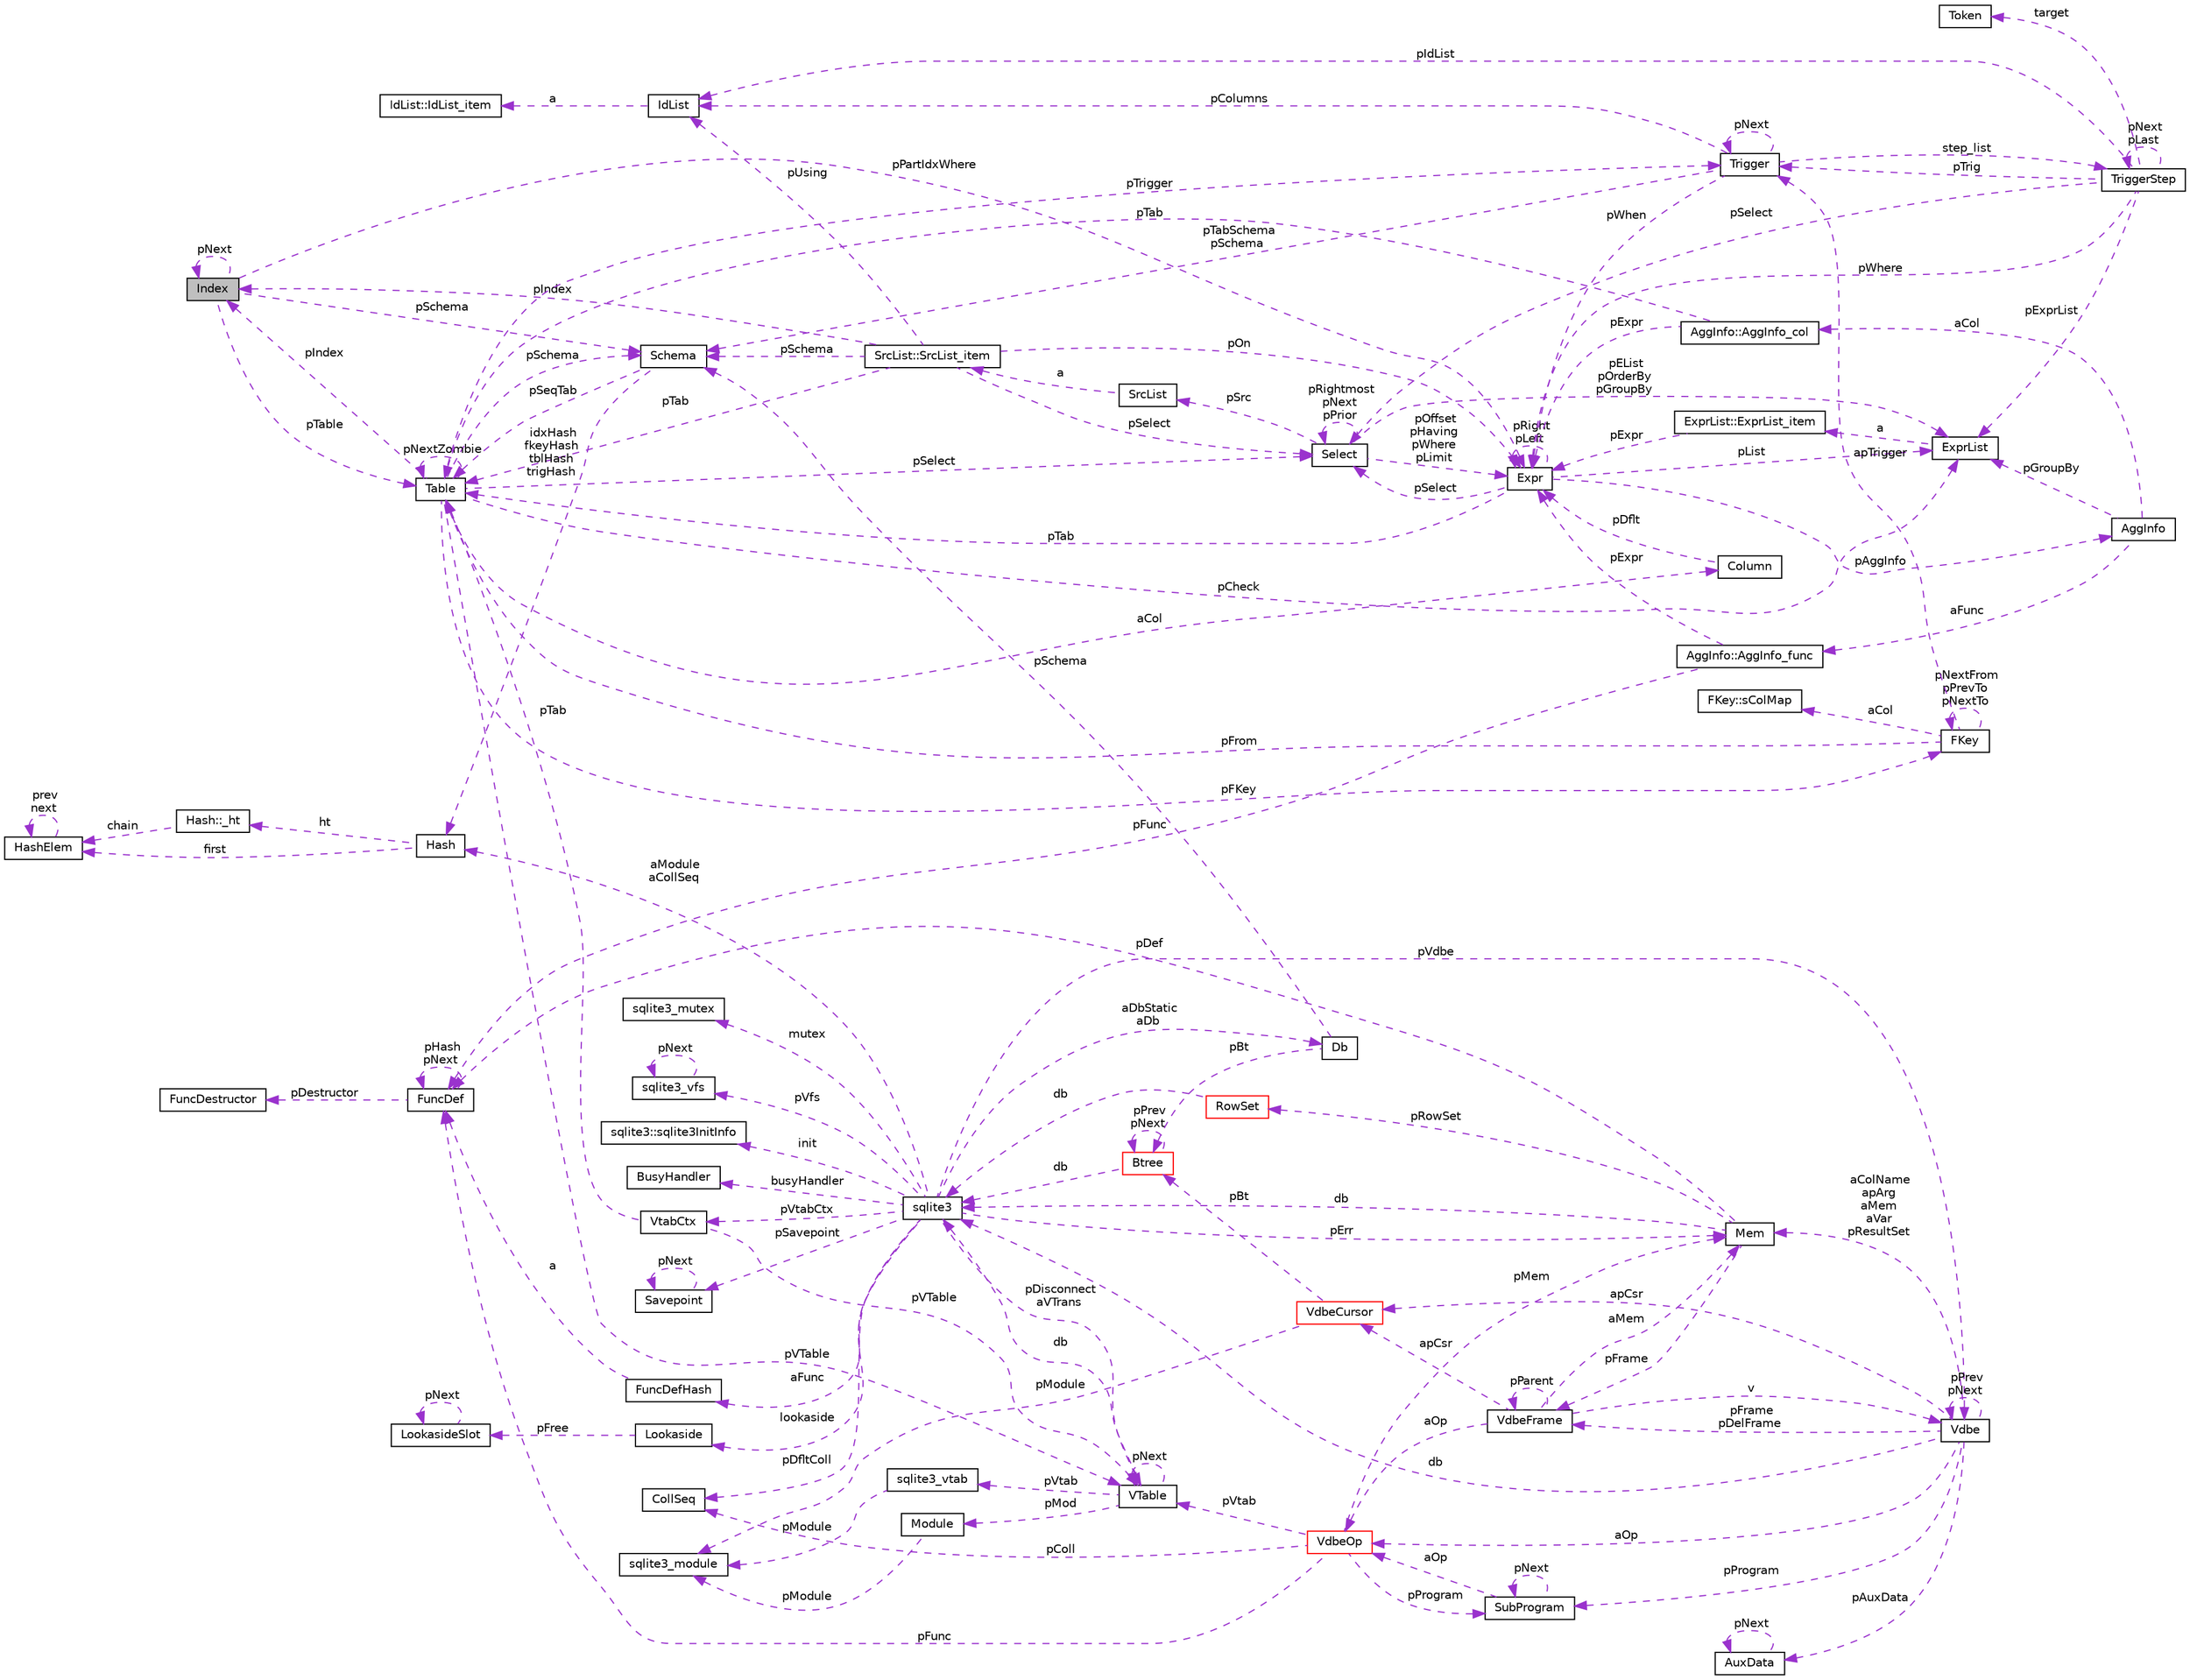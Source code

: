 digraph G
{
 // INTERACTIVE_SVG=YES
  edge [fontname="Helvetica",fontsize="10",labelfontname="Helvetica",labelfontsize="10"];
  node [fontname="Helvetica",fontsize="10",shape=record];
  rankdir="LR";
  Node1 [label="Index",height=0.2,width=0.4,color="black", fillcolor="grey75", style="filled" fontcolor="black"];
  Node2 -> Node1 [dir="back",color="darkorchid3",fontsize="10",style="dashed",label=" pSchema" ,fontname="Helvetica"];
  Node2 [label="Schema",height=0.2,width=0.4,color="black", fillcolor="white", style="filled",URL="$df/d15/struct_schema.html"];
  Node3 -> Node2 [dir="back",color="darkorchid3",fontsize="10",style="dashed",label=" pSeqTab" ,fontname="Helvetica"];
  Node3 [label="Table",height=0.2,width=0.4,color="black", fillcolor="white", style="filled",URL="$d5/d0d/struct_table.html"];
  Node2 -> Node3 [dir="back",color="darkorchid3",fontsize="10",style="dashed",label=" pSchema" ,fontname="Helvetica"];
  Node4 -> Node3 [dir="back",color="darkorchid3",fontsize="10",style="dashed",label=" aCol" ,fontname="Helvetica"];
  Node4 [label="Column",height=0.2,width=0.4,color="black", fillcolor="white", style="filled",URL="$d0/d14/struct_column.html"];
  Node5 -> Node4 [dir="back",color="darkorchid3",fontsize="10",style="dashed",label=" pDflt" ,fontname="Helvetica"];
  Node5 [label="Expr",height=0.2,width=0.4,color="black", fillcolor="white", style="filled",URL="$d1/dbc/struct_expr.html"];
  Node6 -> Node5 [dir="back",color="darkorchid3",fontsize="10",style="dashed",label=" pAggInfo" ,fontname="Helvetica"];
  Node6 [label="AggInfo",height=0.2,width=0.4,color="black", fillcolor="white", style="filled",URL="$d6/d85/struct_agg_info.html"];
  Node7 -> Node6 [dir="back",color="darkorchid3",fontsize="10",style="dashed",label=" aCol" ,fontname="Helvetica"];
  Node7 [label="AggInfo::AggInfo_col",height=0.2,width=0.4,color="black", fillcolor="white", style="filled",URL="$d8/dbd/struct_agg_info_1_1_agg_info__col.html"];
  Node5 -> Node7 [dir="back",color="darkorchid3",fontsize="10",style="dashed",label=" pExpr" ,fontname="Helvetica"];
  Node3 -> Node7 [dir="back",color="darkorchid3",fontsize="10",style="dashed",label=" pTab" ,fontname="Helvetica"];
  Node8 -> Node6 [dir="back",color="darkorchid3",fontsize="10",style="dashed",label=" aFunc" ,fontname="Helvetica"];
  Node8 [label="AggInfo::AggInfo_func",height=0.2,width=0.4,color="black", fillcolor="white", style="filled",URL="$de/d24/struct_agg_info_1_1_agg_info__func.html"];
  Node5 -> Node8 [dir="back",color="darkorchid3",fontsize="10",style="dashed",label=" pExpr" ,fontname="Helvetica"];
  Node9 -> Node8 [dir="back",color="darkorchid3",fontsize="10",style="dashed",label=" pFunc" ,fontname="Helvetica"];
  Node9 [label="FuncDef",height=0.2,width=0.4,color="black", fillcolor="white", style="filled",URL="$df/d38/struct_func_def.html"];
  Node10 -> Node9 [dir="back",color="darkorchid3",fontsize="10",style="dashed",label=" pDestructor" ,fontname="Helvetica"];
  Node10 [label="FuncDestructor",height=0.2,width=0.4,color="black", fillcolor="white", style="filled",URL="$d5/da4/struct_func_destructor.html"];
  Node9 -> Node9 [dir="back",color="darkorchid3",fontsize="10",style="dashed",label=" pHash\npNext" ,fontname="Helvetica"];
  Node11 -> Node6 [dir="back",color="darkorchid3",fontsize="10",style="dashed",label=" pGroupBy" ,fontname="Helvetica"];
  Node11 [label="ExprList",height=0.2,width=0.4,color="black", fillcolor="white", style="filled",URL="$de/d20/struct_expr_list.html"];
  Node12 -> Node11 [dir="back",color="darkorchid3",fontsize="10",style="dashed",label=" a" ,fontname="Helvetica"];
  Node12 [label="ExprList::ExprList_item",height=0.2,width=0.4,color="black", fillcolor="white", style="filled",URL="$d8/d73/struct_expr_list_1_1_expr_list__item.html"];
  Node5 -> Node12 [dir="back",color="darkorchid3",fontsize="10",style="dashed",label=" pExpr" ,fontname="Helvetica"];
  Node5 -> Node5 [dir="back",color="darkorchid3",fontsize="10",style="dashed",label=" pRight\npLeft" ,fontname="Helvetica"];
  Node3 -> Node5 [dir="back",color="darkorchid3",fontsize="10",style="dashed",label=" pTab" ,fontname="Helvetica"];
  Node13 -> Node5 [dir="back",color="darkorchid3",fontsize="10",style="dashed",label=" pSelect" ,fontname="Helvetica"];
  Node13 [label="Select",height=0.2,width=0.4,color="black", fillcolor="white", style="filled",URL="$d2/d1c/struct_select.html"];
  Node5 -> Node13 [dir="back",color="darkorchid3",fontsize="10",style="dashed",label=" pOffset\npHaving\npWhere\npLimit" ,fontname="Helvetica"];
  Node13 -> Node13 [dir="back",color="darkorchid3",fontsize="10",style="dashed",label=" pRightmost\npNext\npPrior" ,fontname="Helvetica"];
  Node14 -> Node13 [dir="back",color="darkorchid3",fontsize="10",style="dashed",label=" pSrc" ,fontname="Helvetica"];
  Node14 [label="SrcList",height=0.2,width=0.4,color="black", fillcolor="white", style="filled",URL="$dc/dc1/struct_src_list.html"];
  Node15 -> Node14 [dir="back",color="darkorchid3",fontsize="10",style="dashed",label=" a" ,fontname="Helvetica"];
  Node15 [label="SrcList::SrcList_item",height=0.2,width=0.4,color="black", fillcolor="white", style="filled",URL="$d4/dc2/struct_src_list_1_1_src_list__item.html"];
  Node2 -> Node15 [dir="back",color="darkorchid3",fontsize="10",style="dashed",label=" pSchema" ,fontname="Helvetica"];
  Node5 -> Node15 [dir="back",color="darkorchid3",fontsize="10",style="dashed",label=" pOn" ,fontname="Helvetica"];
  Node16 -> Node15 [dir="back",color="darkorchid3",fontsize="10",style="dashed",label=" pUsing" ,fontname="Helvetica"];
  Node16 [label="IdList",height=0.2,width=0.4,color="black", fillcolor="white", style="filled",URL="$d6/d05/struct_id_list.html"];
  Node17 -> Node16 [dir="back",color="darkorchid3",fontsize="10",style="dashed",label=" a" ,fontname="Helvetica"];
  Node17 [label="IdList::IdList_item",height=0.2,width=0.4,color="black", fillcolor="white", style="filled",URL="$d2/d66/struct_id_list_1_1_id_list__item.html"];
  Node3 -> Node15 [dir="back",color="darkorchid3",fontsize="10",style="dashed",label=" pTab" ,fontname="Helvetica"];
  Node13 -> Node15 [dir="back",color="darkorchid3",fontsize="10",style="dashed",label=" pSelect" ,fontname="Helvetica"];
  Node1 -> Node15 [dir="back",color="darkorchid3",fontsize="10",style="dashed",label=" pIndex" ,fontname="Helvetica"];
  Node11 -> Node13 [dir="back",color="darkorchid3",fontsize="10",style="dashed",label=" pEList\npOrderBy\npGroupBy" ,fontname="Helvetica"];
  Node11 -> Node5 [dir="back",color="darkorchid3",fontsize="10",style="dashed",label=" pList" ,fontname="Helvetica"];
  Node18 -> Node3 [dir="back",color="darkorchid3",fontsize="10",style="dashed",label=" pFKey" ,fontname="Helvetica"];
  Node18 [label="FKey",height=0.2,width=0.4,color="black", fillcolor="white", style="filled",URL="$d0/dbd/struct_f_key.html"];
  Node19 -> Node18 [dir="back",color="darkorchid3",fontsize="10",style="dashed",label=" aCol" ,fontname="Helvetica"];
  Node19 [label="FKey::sColMap",height=0.2,width=0.4,color="black", fillcolor="white", style="filled",URL="$d9/dce/struct_f_key_1_1s_col_map.html"];
  Node18 -> Node18 [dir="back",color="darkorchid3",fontsize="10",style="dashed",label=" pNextFrom\npPrevTo\npNextTo" ,fontname="Helvetica"];
  Node3 -> Node18 [dir="back",color="darkorchid3",fontsize="10",style="dashed",label=" pFrom" ,fontname="Helvetica"];
  Node20 -> Node18 [dir="back",color="darkorchid3",fontsize="10",style="dashed",label=" apTrigger" ,fontname="Helvetica"];
  Node20 [label="Trigger",height=0.2,width=0.4,color="black", fillcolor="white", style="filled",URL="$d1/dd9/struct_trigger.html"];
  Node21 -> Node20 [dir="back",color="darkorchid3",fontsize="10",style="dashed",label=" step_list" ,fontname="Helvetica"];
  Node21 [label="TriggerStep",height=0.2,width=0.4,color="black", fillcolor="white", style="filled",URL="$d6/d6c/struct_trigger_step.html"];
  Node21 -> Node21 [dir="back",color="darkorchid3",fontsize="10",style="dashed",label=" pNext\npLast" ,fontname="Helvetica"];
  Node5 -> Node21 [dir="back",color="darkorchid3",fontsize="10",style="dashed",label=" pWhere" ,fontname="Helvetica"];
  Node22 -> Node21 [dir="back",color="darkorchid3",fontsize="10",style="dashed",label=" target" ,fontname="Helvetica"];
  Node22 [label="Token",height=0.2,width=0.4,color="black", fillcolor="white", style="filled",URL="$d9/d27/struct_token.html"];
  Node16 -> Node21 [dir="back",color="darkorchid3",fontsize="10",style="dashed",label=" pIdList" ,fontname="Helvetica"];
  Node13 -> Node21 [dir="back",color="darkorchid3",fontsize="10",style="dashed",label=" pSelect" ,fontname="Helvetica"];
  Node20 -> Node21 [dir="back",color="darkorchid3",fontsize="10",style="dashed",label=" pTrig" ,fontname="Helvetica"];
  Node11 -> Node21 [dir="back",color="darkorchid3",fontsize="10",style="dashed",label=" pExprList" ,fontname="Helvetica"];
  Node2 -> Node20 [dir="back",color="darkorchid3",fontsize="10",style="dashed",label=" pTabSchema\npSchema" ,fontname="Helvetica"];
  Node5 -> Node20 [dir="back",color="darkorchid3",fontsize="10",style="dashed",label=" pWhen" ,fontname="Helvetica"];
  Node16 -> Node20 [dir="back",color="darkorchid3",fontsize="10",style="dashed",label=" pColumns" ,fontname="Helvetica"];
  Node20 -> Node20 [dir="back",color="darkorchid3",fontsize="10",style="dashed",label=" pNext" ,fontname="Helvetica"];
  Node23 -> Node3 [dir="back",color="darkorchid3",fontsize="10",style="dashed",label=" pVTable" ,fontname="Helvetica"];
  Node23 [label="VTable",height=0.2,width=0.4,color="black", fillcolor="white", style="filled",URL="$db/d7e/struct_v_table.html"];
  Node24 -> Node23 [dir="back",color="darkorchid3",fontsize="10",style="dashed",label=" db" ,fontname="Helvetica"];
  Node24 [label="sqlite3",height=0.2,width=0.4,color="black", fillcolor="white", style="filled",URL="$d9/dcd/structsqlite3.html"];
  Node25 -> Node24 [dir="back",color="darkorchid3",fontsize="10",style="dashed",label=" pErr" ,fontname="Helvetica"];
  Node25 [label="Mem",height=0.2,width=0.4,color="black", fillcolor="white", style="filled",URL="$df/d48/struct_mem.html"];
  Node24 -> Node25 [dir="back",color="darkorchid3",fontsize="10",style="dashed",label=" db" ,fontname="Helvetica"];
  Node26 -> Node25 [dir="back",color="darkorchid3",fontsize="10",style="dashed",label=" pFrame" ,fontname="Helvetica"];
  Node26 [label="VdbeFrame",height=0.2,width=0.4,color="black", fillcolor="white", style="filled",URL="$de/d74/struct_vdbe_frame.html"];
  Node25 -> Node26 [dir="back",color="darkorchid3",fontsize="10",style="dashed",label=" aMem" ,fontname="Helvetica"];
  Node27 -> Node26 [dir="back",color="darkorchid3",fontsize="10",style="dashed",label=" v" ,fontname="Helvetica"];
  Node27 [label="Vdbe",height=0.2,width=0.4,color="black", fillcolor="white", style="filled",URL="$db/df8/struct_vdbe.html"];
  Node27 -> Node27 [dir="back",color="darkorchid3",fontsize="10",style="dashed",label=" pPrev\npNext" ,fontname="Helvetica"];
  Node25 -> Node27 [dir="back",color="darkorchid3",fontsize="10",style="dashed",label=" aColName\napArg\naMem\naVar\npResultSet" ,fontname="Helvetica"];
  Node24 -> Node27 [dir="back",color="darkorchid3",fontsize="10",style="dashed",label=" db" ,fontname="Helvetica"];
  Node26 -> Node27 [dir="back",color="darkorchid3",fontsize="10",style="dashed",label=" pFrame\npDelFrame" ,fontname="Helvetica"];
  Node28 -> Node27 [dir="back",color="darkorchid3",fontsize="10",style="dashed",label=" pAuxData" ,fontname="Helvetica"];
  Node28 [label="AuxData",height=0.2,width=0.4,color="black", fillcolor="white", style="filled",URL="$d5/d59/struct_aux_data.html"];
  Node28 -> Node28 [dir="back",color="darkorchid3",fontsize="10",style="dashed",label=" pNext" ,fontname="Helvetica"];
  Node29 -> Node27 [dir="back",color="darkorchid3",fontsize="10",style="dashed",label=" pProgram" ,fontname="Helvetica"];
  Node29 [label="SubProgram",height=0.2,width=0.4,color="black", fillcolor="white", style="filled",URL="$d4/d16/struct_sub_program.html"];
  Node29 -> Node29 [dir="back",color="darkorchid3",fontsize="10",style="dashed",label=" pNext" ,fontname="Helvetica"];
  Node30 -> Node29 [dir="back",color="darkorchid3",fontsize="10",style="dashed",label=" aOp" ,fontname="Helvetica"];
  Node30 [label="VdbeOp",height=0.2,width=0.4,color="red", fillcolor="white", style="filled",URL="$d2/dd9/struct_vdbe_op.html"];
  Node25 -> Node30 [dir="back",color="darkorchid3",fontsize="10",style="dashed",label=" pMem" ,fontname="Helvetica"];
  Node31 -> Node30 [dir="back",color="darkorchid3",fontsize="10",style="dashed",label=" pColl" ,fontname="Helvetica"];
  Node31 [label="CollSeq",height=0.2,width=0.4,color="black", fillcolor="white", style="filled",URL="$d0/d7d/struct_coll_seq.html"];
  Node23 -> Node30 [dir="back",color="darkorchid3",fontsize="10",style="dashed",label=" pVtab" ,fontname="Helvetica"];
  Node29 -> Node30 [dir="back",color="darkorchid3",fontsize="10",style="dashed",label=" pProgram" ,fontname="Helvetica"];
  Node9 -> Node30 [dir="back",color="darkorchid3",fontsize="10",style="dashed",label=" pFunc" ,fontname="Helvetica"];
  Node32 -> Node27 [dir="back",color="darkorchid3",fontsize="10",style="dashed",label=" apCsr" ,fontname="Helvetica"];
  Node32 [label="VdbeCursor",height=0.2,width=0.4,color="red", fillcolor="white", style="filled",URL="$d5/dd1/struct_vdbe_cursor.html"];
  Node33 -> Node32 [dir="back",color="darkorchid3",fontsize="10",style="dashed",label=" pModule" ,fontname="Helvetica"];
  Node33 [label="sqlite3_module",height=0.2,width=0.4,color="black", fillcolor="white", style="filled",URL="$dd/de4/structsqlite3__module.html"];
  Node34 -> Node32 [dir="back",color="darkorchid3",fontsize="10",style="dashed",label=" pBt" ,fontname="Helvetica"];
  Node34 [label="Btree",height=0.2,width=0.4,color="red", fillcolor="white", style="filled",URL="$d9/d90/struct_btree.html"];
  Node24 -> Node34 [dir="back",color="darkorchid3",fontsize="10",style="dashed",label=" db" ,fontname="Helvetica"];
  Node34 -> Node34 [dir="back",color="darkorchid3",fontsize="10",style="dashed",label=" pPrev\npNext" ,fontname="Helvetica"];
  Node30 -> Node27 [dir="back",color="darkorchid3",fontsize="10",style="dashed",label=" aOp" ,fontname="Helvetica"];
  Node26 -> Node26 [dir="back",color="darkorchid3",fontsize="10",style="dashed",label=" pParent" ,fontname="Helvetica"];
  Node32 -> Node26 [dir="back",color="darkorchid3",fontsize="10",style="dashed",label=" apCsr" ,fontname="Helvetica"];
  Node30 -> Node26 [dir="back",color="darkorchid3",fontsize="10",style="dashed",label=" aOp" ,fontname="Helvetica"];
  Node35 -> Node25 [dir="back",color="darkorchid3",fontsize="10",style="dashed",label=" pRowSet" ,fontname="Helvetica"];
  Node35 [label="RowSet",height=0.2,width=0.4,color="red", fillcolor="white", style="filled",URL="$d5/d67/struct_row_set.html"];
  Node24 -> Node35 [dir="back",color="darkorchid3",fontsize="10",style="dashed",label=" db" ,fontname="Helvetica"];
  Node9 -> Node25 [dir="back",color="darkorchid3",fontsize="10",style="dashed",label=" pDef" ,fontname="Helvetica"];
  Node27 -> Node24 [dir="back",color="darkorchid3",fontsize="10",style="dashed",label=" pVdbe" ,fontname="Helvetica"];
  Node36 -> Node24 [dir="back",color="darkorchid3",fontsize="10",style="dashed",label=" pSavepoint" ,fontname="Helvetica"];
  Node36 [label="Savepoint",height=0.2,width=0.4,color="black", fillcolor="white", style="filled",URL="$db/dde/struct_savepoint.html"];
  Node36 -> Node36 [dir="back",color="darkorchid3",fontsize="10",style="dashed",label=" pNext" ,fontname="Helvetica"];
  Node37 -> Node24 [dir="back",color="darkorchid3",fontsize="10",style="dashed",label=" aFunc" ,fontname="Helvetica"];
  Node37 [label="FuncDefHash",height=0.2,width=0.4,color="black", fillcolor="white", style="filled",URL="$db/dfc/struct_func_def_hash.html"];
  Node9 -> Node37 [dir="back",color="darkorchid3",fontsize="10",style="dashed",label=" a" ,fontname="Helvetica"];
  Node38 -> Node24 [dir="back",color="darkorchid3",fontsize="10",style="dashed",label=" lookaside" ,fontname="Helvetica"];
  Node38 [label="Lookaside",height=0.2,width=0.4,color="black", fillcolor="white", style="filled",URL="$d4/d8a/struct_lookaside.html"];
  Node39 -> Node38 [dir="back",color="darkorchid3",fontsize="10",style="dashed",label=" pFree" ,fontname="Helvetica"];
  Node39 [label="LookasideSlot",height=0.2,width=0.4,color="black", fillcolor="white", style="filled",URL="$dd/d17/struct_lookaside_slot.html"];
  Node39 -> Node39 [dir="back",color="darkorchid3",fontsize="10",style="dashed",label=" pNext" ,fontname="Helvetica"];
  Node40 -> Node24 [dir="back",color="darkorchid3",fontsize="10",style="dashed",label=" mutex" ,fontname="Helvetica"];
  Node40 [label="sqlite3_mutex",height=0.2,width=0.4,color="black", fillcolor="white", style="filled",URL="$d5/d3c/structsqlite3__mutex.html"];
  Node41 -> Node24 [dir="back",color="darkorchid3",fontsize="10",style="dashed",label=" pVfs" ,fontname="Helvetica"];
  Node41 [label="sqlite3_vfs",height=0.2,width=0.4,color="black", fillcolor="white", style="filled",URL="$d3/d36/structsqlite3__vfs.html"];
  Node41 -> Node41 [dir="back",color="darkorchid3",fontsize="10",style="dashed",label=" pNext" ,fontname="Helvetica"];
  Node42 -> Node24 [dir="back",color="darkorchid3",fontsize="10",style="dashed",label=" init" ,fontname="Helvetica"];
  Node42 [label="sqlite3::sqlite3InitInfo",height=0.2,width=0.4,color="black", fillcolor="white", style="filled",URL="$d7/d84/structsqlite3_1_1sqlite3_init_info.html"];
  Node43 -> Node24 [dir="back",color="darkorchid3",fontsize="10",style="dashed",label=" busyHandler" ,fontname="Helvetica"];
  Node43 [label="BusyHandler",height=0.2,width=0.4,color="black", fillcolor="white", style="filled",URL="$d4/d89/struct_busy_handler.html"];
  Node44 -> Node24 [dir="back",color="darkorchid3",fontsize="10",style="dashed",label=" pVtabCtx" ,fontname="Helvetica"];
  Node44 [label="VtabCtx",height=0.2,width=0.4,color="black", fillcolor="white", style="filled",URL="$de/dae/struct_vtab_ctx.html"];
  Node23 -> Node44 [dir="back",color="darkorchid3",fontsize="10",style="dashed",label=" pVTable" ,fontname="Helvetica"];
  Node3 -> Node44 [dir="back",color="darkorchid3",fontsize="10",style="dashed",label=" pTab" ,fontname="Helvetica"];
  Node31 -> Node24 [dir="back",color="darkorchid3",fontsize="10",style="dashed",label=" pDfltColl" ,fontname="Helvetica"];
  Node23 -> Node24 [dir="back",color="darkorchid3",fontsize="10",style="dashed",label=" pDisconnect\naVTrans" ,fontname="Helvetica"];
  Node45 -> Node24 [dir="back",color="darkorchid3",fontsize="10",style="dashed",label=" aDbStatic\naDb" ,fontname="Helvetica"];
  Node45 [label="Db",height=0.2,width=0.4,color="black", fillcolor="white", style="filled",URL="$db/dd1/struct_db.html"];
  Node2 -> Node45 [dir="back",color="darkorchid3",fontsize="10",style="dashed",label=" pSchema" ,fontname="Helvetica"];
  Node34 -> Node45 [dir="back",color="darkorchid3",fontsize="10",style="dashed",label=" pBt" ,fontname="Helvetica"];
  Node46 -> Node24 [dir="back",color="darkorchid3",fontsize="10",style="dashed",label=" aModule\naCollSeq" ,fontname="Helvetica"];
  Node46 [label="Hash",height=0.2,width=0.4,color="black", fillcolor="white", style="filled",URL="$d2/d7a/struct_hash.html"];
  Node47 -> Node46 [dir="back",color="darkorchid3",fontsize="10",style="dashed",label=" ht" ,fontname="Helvetica"];
  Node47 [label="Hash::_ht",height=0.2,width=0.4,color="black", fillcolor="white", style="filled",URL="$dd/d00/struct_hash_1_1__ht.html"];
  Node48 -> Node47 [dir="back",color="darkorchid3",fontsize="10",style="dashed",label=" chain" ,fontname="Helvetica"];
  Node48 [label="HashElem",height=0.2,width=0.4,color="black", fillcolor="white", style="filled",URL="$df/d01/struct_hash_elem.html"];
  Node48 -> Node48 [dir="back",color="darkorchid3",fontsize="10",style="dashed",label=" prev\nnext" ,fontname="Helvetica"];
  Node48 -> Node46 [dir="back",color="darkorchid3",fontsize="10",style="dashed",label=" first" ,fontname="Helvetica"];
  Node23 -> Node23 [dir="back",color="darkorchid3",fontsize="10",style="dashed",label=" pNext" ,fontname="Helvetica"];
  Node49 -> Node23 [dir="back",color="darkorchid3",fontsize="10",style="dashed",label=" pMod" ,fontname="Helvetica"];
  Node49 [label="Module",height=0.2,width=0.4,color="black", fillcolor="white", style="filled",URL="$d0/d3b/struct_module.html"];
  Node33 -> Node49 [dir="back",color="darkorchid3",fontsize="10",style="dashed",label=" pModule" ,fontname="Helvetica"];
  Node50 -> Node23 [dir="back",color="darkorchid3",fontsize="10",style="dashed",label=" pVtab" ,fontname="Helvetica"];
  Node50 [label="sqlite3_vtab",height=0.2,width=0.4,color="black", fillcolor="white", style="filled",URL="$d3/d12/structsqlite3__vtab.html"];
  Node33 -> Node50 [dir="back",color="darkorchid3",fontsize="10",style="dashed",label=" pModule" ,fontname="Helvetica"];
  Node3 -> Node3 [dir="back",color="darkorchid3",fontsize="10",style="dashed",label=" pNextZombie" ,fontname="Helvetica"];
  Node20 -> Node3 [dir="back",color="darkorchid3",fontsize="10",style="dashed",label=" pTrigger" ,fontname="Helvetica"];
  Node13 -> Node3 [dir="back",color="darkorchid3",fontsize="10",style="dashed",label=" pSelect" ,fontname="Helvetica"];
  Node11 -> Node3 [dir="back",color="darkorchid3",fontsize="10",style="dashed",label=" pCheck" ,fontname="Helvetica"];
  Node1 -> Node3 [dir="back",color="darkorchid3",fontsize="10",style="dashed",label=" pIndex" ,fontname="Helvetica"];
  Node46 -> Node2 [dir="back",color="darkorchid3",fontsize="10",style="dashed",label=" idxHash\nfkeyHash\ntblHash\ntrigHash" ,fontname="Helvetica"];
  Node5 -> Node1 [dir="back",color="darkorchid3",fontsize="10",style="dashed",label=" pPartIdxWhere" ,fontname="Helvetica"];
  Node3 -> Node1 [dir="back",color="darkorchid3",fontsize="10",style="dashed",label=" pTable" ,fontname="Helvetica"];
  Node1 -> Node1 [dir="back",color="darkorchid3",fontsize="10",style="dashed",label=" pNext" ,fontname="Helvetica"];
}
